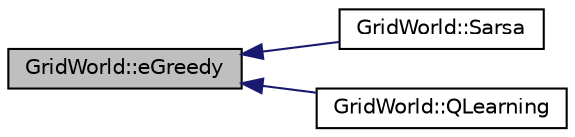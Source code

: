 digraph "GridWorld::eGreedy"
{
  bgcolor="transparent";
  edge [fontname="Helvetica",fontsize="10",labelfontname="Helvetica",labelfontsize="10"];
  node [fontname="Helvetica",fontsize="10",shape=record];
  rankdir="LR";
  Node41 [label="GridWorld::eGreedy",height=0.2,width=0.4,color="black", fillcolor="grey75", style="filled", fontcolor="black"];
  Node41 -> Node42 [dir="back",color="midnightblue",fontsize="10",style="solid",fontname="Helvetica"];
  Node42 [label="GridWorld::Sarsa",height=0.2,width=0.4,color="black",URL="$classGridWorld.html#ad1c7b6d4e864ef8e8aca9163c2d8cd86",tooltip="Temporal difference method for finding the optimal policy using SARSA. "];
  Node41 -> Node43 [dir="back",color="midnightblue",fontsize="10",style="solid",fontname="Helvetica"];
  Node43 [label="GridWorld::QLearning",height=0.2,width=0.4,color="black",URL="$classGridWorld.html#abdbd7b78344fe0db7dbdd4f55d8ace70",tooltip="Temporal difference method for finding the optimal policy using Q-Learning. "];
}
